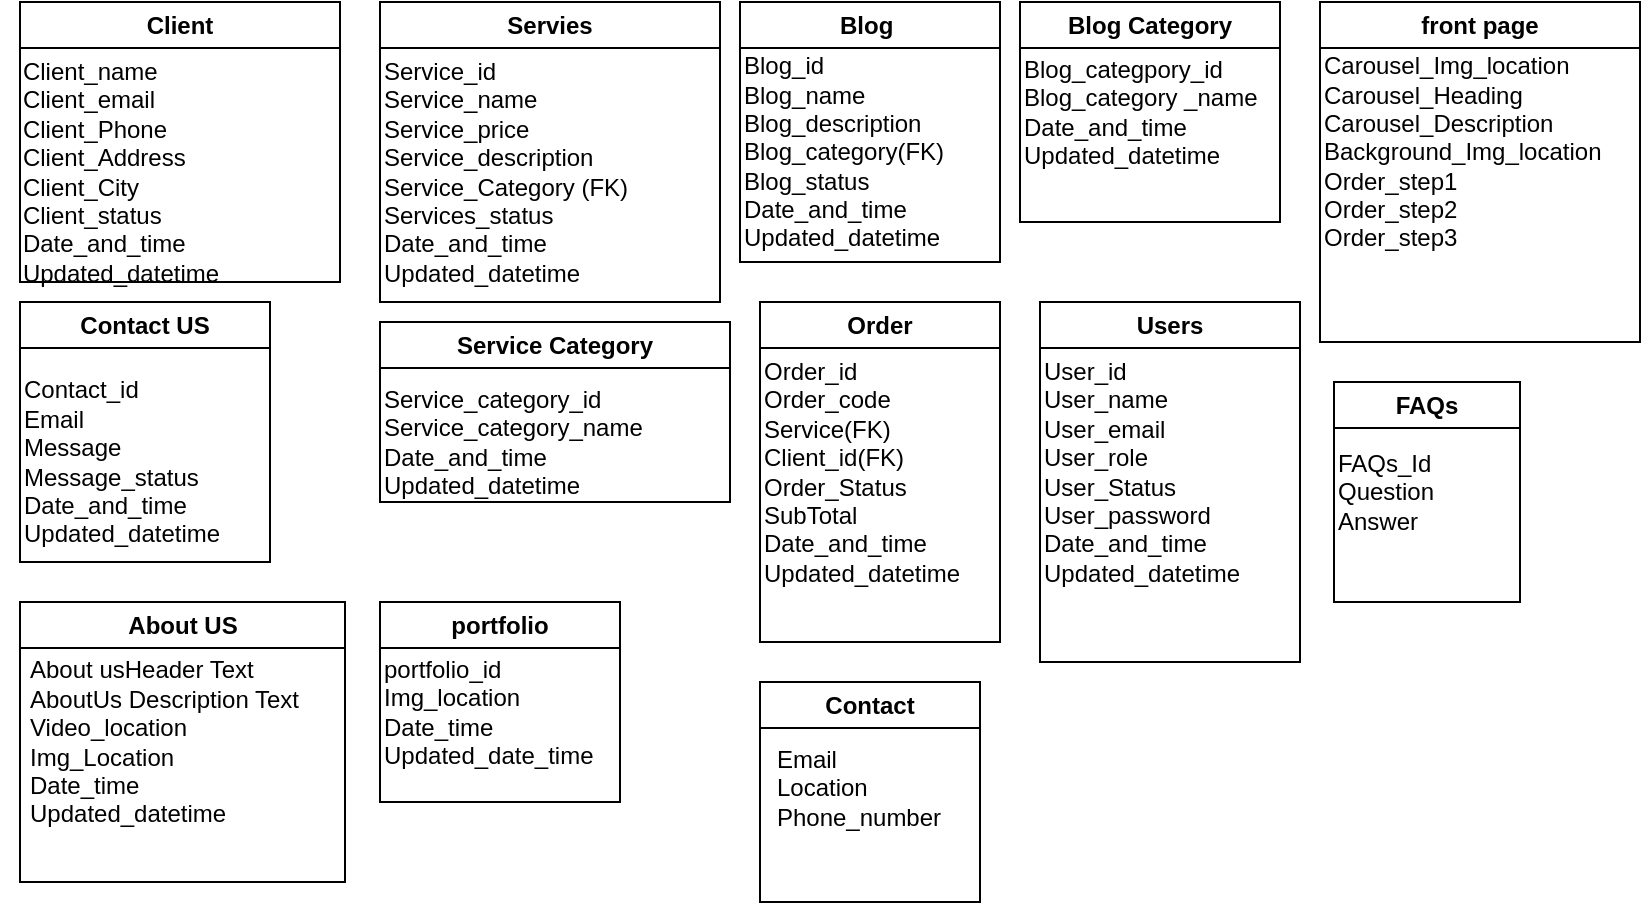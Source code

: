 <mxfile version="20.7.4" type="device"><diagram id="C5RBs43oDa-KdzZeNtuy" name="Page-1"><mxGraphModel dx="1120" dy="534" grid="1" gridSize="10" guides="1" tooltips="1" connect="1" arrows="1" fold="1" page="1" pageScale="1" pageWidth="827" pageHeight="1169" math="0" shadow="0"><root><mxCell id="WIyWlLk6GJQsqaUBKTNV-0"/><mxCell id="WIyWlLk6GJQsqaUBKTNV-1" parent="WIyWlLk6GJQsqaUBKTNV-0"/><mxCell id="j72Fxs3hqFvU9bQWukuw-0" value="Client" style="swimlane;whiteSpace=wrap;html=1;" parent="WIyWlLk6GJQsqaUBKTNV-1" vertex="1"><mxGeometry x="10" y="10" width="160" height="140" as="geometry"/></mxCell><mxCell id="j72Fxs3hqFvU9bQWukuw-1" value="&lt;div style=&quot;text-align: left;&quot;&gt;&lt;span style=&quot;background-color: initial;&quot;&gt;Client_name&amp;nbsp;&lt;/span&gt;&lt;/div&gt;&lt;div style=&quot;text-align: left;&quot;&gt;Client_email&lt;/div&gt;&lt;div style=&quot;text-align: left;&quot;&gt;Client_Phone&amp;nbsp;&lt;/div&gt;&lt;div style=&quot;text-align: left;&quot;&gt;&lt;span style=&quot;background-color: initial;&quot;&gt;Client_Address&lt;/span&gt;&lt;/div&gt;&lt;div style=&quot;text-align: left;&quot;&gt;Client_City&lt;/div&gt;&lt;div style=&quot;text-align: left;&quot;&gt;Client_status&lt;/div&gt;&lt;div style=&quot;text-align: left;&quot;&gt;Date_and_time&lt;br style=&quot;border-color: var(--border-color);&quot;&gt;Updated_datetime&lt;br&gt;&lt;/div&gt;" style="text;html=1;align=center;verticalAlign=middle;resizable=0;points=[];autosize=1;strokeColor=none;fillColor=none;" parent="j72Fxs3hqFvU9bQWukuw-0" vertex="1"><mxGeometry x="-10" y="20" width="120" height="130" as="geometry"/></mxCell><mxCell id="j72Fxs3hqFvU9bQWukuw-6" value="Servies" style="swimlane;whiteSpace=wrap;html=1;" parent="WIyWlLk6GJQsqaUBKTNV-1" vertex="1"><mxGeometry x="190" y="10" width="170" height="150" as="geometry"/></mxCell><mxCell id="j72Fxs3hqFvU9bQWukuw-7" value="Service_id&lt;br&gt;Service_name&lt;br&gt;Service_price&lt;br&gt;Service_description&lt;br&gt;Service_Category (FK)&lt;br&gt;Services_status&lt;br&gt;Date_and_time&lt;br style=&quot;border-color: var(--border-color);&quot;&gt;Updated_datetime" style="text;html=1;align=left;verticalAlign=middle;resizable=0;points=[];autosize=1;strokeColor=none;fillColor=none;" parent="j72Fxs3hqFvU9bQWukuw-6" vertex="1"><mxGeometry y="20" width="150" height="130" as="geometry"/></mxCell><mxCell id="j72Fxs3hqFvU9bQWukuw-9" value="Blog&amp;nbsp;" style="swimlane;whiteSpace=wrap;html=1;" parent="WIyWlLk6GJQsqaUBKTNV-1" vertex="1"><mxGeometry x="370" y="10" width="130" height="130" as="geometry"/></mxCell><mxCell id="j72Fxs3hqFvU9bQWukuw-10" value="Blog_id&lt;br&gt;Blog_name&lt;br&gt;Blog_description&lt;br&gt;Blog_category(FK)&lt;br&gt;Blog_status&lt;br&gt;Date_and_time&lt;br&gt;Updated_datetime" style="text;html=1;align=left;verticalAlign=middle;resizable=0;points=[];autosize=1;strokeColor=none;fillColor=none;" parent="j72Fxs3hqFvU9bQWukuw-9" vertex="1"><mxGeometry y="20" width="120" height="110" as="geometry"/></mxCell><mxCell id="j72Fxs3hqFvU9bQWukuw-11" value="Service Category" style="swimlane;whiteSpace=wrap;html=1;align=center;" parent="WIyWlLk6GJQsqaUBKTNV-1" vertex="1"><mxGeometry x="190" y="170" width="175" height="90" as="geometry"/></mxCell><mxCell id="j72Fxs3hqFvU9bQWukuw-12" value="Service_category_id&lt;br&gt;Service_category_name&lt;br&gt;Date_and_time&lt;br style=&quot;border-color: var(--border-color);&quot;&gt;Updated_datetime" style="text;html=1;align=left;verticalAlign=middle;resizable=0;points=[];autosize=1;strokeColor=none;fillColor=none;" parent="j72Fxs3hqFvU9bQWukuw-11" vertex="1"><mxGeometry y="25" width="150" height="70" as="geometry"/></mxCell><mxCell id="j72Fxs3hqFvU9bQWukuw-13" value="Blog Category" style="swimlane;whiteSpace=wrap;html=1;" parent="WIyWlLk6GJQsqaUBKTNV-1" vertex="1"><mxGeometry x="510" y="10" width="130" height="110" as="geometry"/></mxCell><mxCell id="j72Fxs3hqFvU9bQWukuw-14" value="Blog_categpory_id&lt;br&gt;Blog_category _name&lt;br&gt;Date_and_time&lt;br style=&quot;border-color: var(--border-color);&quot;&gt;Updated_datetime&amp;nbsp;" style="text;html=1;align=left;verticalAlign=middle;resizable=0;points=[];autosize=1;strokeColor=none;fillColor=none;" parent="j72Fxs3hqFvU9bQWukuw-13" vertex="1"><mxGeometry y="20" width="140" height="70" as="geometry"/></mxCell><mxCell id="j72Fxs3hqFvU9bQWukuw-16" value="Order" style="swimlane;whiteSpace=wrap;html=1;" parent="WIyWlLk6GJQsqaUBKTNV-1" vertex="1"><mxGeometry x="380" y="160" width="120" height="170" as="geometry"/></mxCell><mxCell id="j72Fxs3hqFvU9bQWukuw-18" value="Order_id&lt;br&gt;Order_code&lt;br&gt;Service(FK)&lt;br&gt;Client_id(FK)&lt;br&gt;Order_Status&lt;br&gt;SubTotal&lt;br&gt;Date_and_time&lt;br style=&quot;border-color: var(--border-color);&quot;&gt;Updated_datetime" style="text;html=1;align=left;verticalAlign=middle;resizable=0;points=[];autosize=1;strokeColor=none;fillColor=none;" parent="j72Fxs3hqFvU9bQWukuw-16" vertex="1"><mxGeometry y="20" width="120" height="130" as="geometry"/></mxCell><mxCell id="j72Fxs3hqFvU9bQWukuw-27" value="Contact US" style="swimlane;whiteSpace=wrap;html=1;" parent="WIyWlLk6GJQsqaUBKTNV-1" vertex="1"><mxGeometry x="10" y="160" width="125" height="130" as="geometry"/></mxCell><mxCell id="j72Fxs3hqFvU9bQWukuw-25" value="&lt;span style=&quot;&quot;&gt;Contact_id&lt;/span&gt;&lt;br style=&quot;border-color: var(--border-color);&quot;&gt;&lt;span style=&quot;&quot;&gt;Email&lt;/span&gt;&lt;br style=&quot;border-color: var(--border-color);&quot;&gt;&lt;span style=&quot;&quot;&gt;Message&lt;br&gt;Message_status&lt;br&gt;&lt;/span&gt;&lt;span style=&quot;&quot;&gt;Date_and_time&lt;br&gt;Updated_datetime&lt;br&gt;&lt;/span&gt;" style="text;html=1;align=left;verticalAlign=middle;resizable=0;points=[];autosize=1;strokeColor=none;fillColor=none;" parent="j72Fxs3hqFvU9bQWukuw-27" vertex="1"><mxGeometry y="30" width="120" height="100" as="geometry"/></mxCell><mxCell id="j72Fxs3hqFvU9bQWukuw-28" value="Users" style="swimlane;whiteSpace=wrap;html=1;" parent="WIyWlLk6GJQsqaUBKTNV-1" vertex="1"><mxGeometry x="520" y="160" width="130" height="180" as="geometry"/></mxCell><mxCell id="j72Fxs3hqFvU9bQWukuw-29" value="User_id&lt;br&gt;User_name&lt;br&gt;User_email&lt;br&gt;User_role&lt;br&gt;User_Status&lt;br&gt;User_password&lt;br&gt;Date_and_time&lt;br&gt;Updated_datetime" style="text;html=1;align=left;verticalAlign=middle;resizable=0;points=[];autosize=1;strokeColor=none;fillColor=none;" parent="j72Fxs3hqFvU9bQWukuw-28" vertex="1"><mxGeometry y="20" width="120" height="130" as="geometry"/></mxCell><mxCell id="j72Fxs3hqFvU9bQWukuw-30" value="About US" style="swimlane;whiteSpace=wrap;html=1;" parent="WIyWlLk6GJQsqaUBKTNV-1" vertex="1"><mxGeometry x="10" y="310" width="162.5" height="140" as="geometry"/></mxCell><mxCell id="j72Fxs3hqFvU9bQWukuw-31" value="About usHeader Text&lt;br&gt;AboutUs Description Text&lt;br&gt;Video_location&lt;br&gt;Img_Location&lt;br&gt;Date_time&lt;br&gt;Updated_datetime" style="text;html=1;align=left;verticalAlign=middle;resizable=0;points=[];autosize=1;strokeColor=none;fillColor=none;" parent="j72Fxs3hqFvU9bQWukuw-30" vertex="1"><mxGeometry x="2.5" y="20" width="160" height="100" as="geometry"/></mxCell><mxCell id="j72Fxs3hqFvU9bQWukuw-32" value="portfolio" style="swimlane;whiteSpace=wrap;html=1;" parent="WIyWlLk6GJQsqaUBKTNV-1" vertex="1"><mxGeometry x="190" y="310" width="120" height="100" as="geometry"/></mxCell><mxCell id="j72Fxs3hqFvU9bQWukuw-33" value="portfolio_id&lt;br&gt;Img_location&lt;br&gt;Date_time&lt;br&gt;Updated_date_time" style="text;html=1;align=left;verticalAlign=middle;resizable=0;points=[];autosize=1;strokeColor=none;fillColor=none;" parent="j72Fxs3hqFvU9bQWukuw-32" vertex="1"><mxGeometry y="20" width="130" height="70" as="geometry"/></mxCell><mxCell id="j72Fxs3hqFvU9bQWukuw-34" value="Contact" style="swimlane;whiteSpace=wrap;html=1;" parent="WIyWlLk6GJQsqaUBKTNV-1" vertex="1"><mxGeometry x="380" y="350" width="110" height="110" as="geometry"/></mxCell><mxCell id="j72Fxs3hqFvU9bQWukuw-35" value="&lt;div style=&quot;text-align: left;&quot;&gt;&lt;span style=&quot;background-color: initial;&quot;&gt;Email&lt;/span&gt;&lt;/div&gt;&lt;div style=&quot;text-align: left;&quot;&gt;&lt;span style=&quot;background-color: initial;&quot;&gt;Location&lt;/span&gt;&lt;/div&gt;&lt;div style=&quot;text-align: left;&quot;&gt;&lt;span style=&quot;background-color: initial;&quot;&gt;Phone_number&lt;/span&gt;&lt;/div&gt;&lt;div style=&quot;text-align: left;&quot;&gt;&lt;span style=&quot;background-color: initial;&quot;&gt;&lt;br&gt;&lt;/span&gt;&lt;/div&gt;" style="text;html=1;align=center;verticalAlign=middle;resizable=0;points=[];autosize=1;strokeColor=none;fillColor=none;" parent="j72Fxs3hqFvU9bQWukuw-34" vertex="1"><mxGeometry x="-6" y="25" width="110" height="70" as="geometry"/></mxCell><mxCell id="j72Fxs3hqFvU9bQWukuw-38" value="front page" style="swimlane;whiteSpace=wrap;html=1;" parent="WIyWlLk6GJQsqaUBKTNV-1" vertex="1"><mxGeometry x="660" y="10" width="160" height="170" as="geometry"/></mxCell><mxCell id="j72Fxs3hqFvU9bQWukuw-39" value="Carousel_Img_location&lt;br&gt;Carousel_Heading&lt;br&gt;Carousel_Description&lt;br&gt;Background_Img_location&lt;br&gt;Order_step1&lt;br&gt;Order_step2&lt;br&gt;Order_step3" style="text;html=1;align=left;verticalAlign=middle;resizable=0;points=[];autosize=1;strokeColor=none;fillColor=none;" parent="j72Fxs3hqFvU9bQWukuw-38" vertex="1"><mxGeometry y="20" width="160" height="110" as="geometry"/></mxCell><mxCell id="j72Fxs3hqFvU9bQWukuw-40" value="FAQs" style="swimlane;whiteSpace=wrap;html=1;" parent="WIyWlLk6GJQsqaUBKTNV-1" vertex="1"><mxGeometry x="667" y="200" width="93" height="110" as="geometry"/></mxCell><mxCell id="j72Fxs3hqFvU9bQWukuw-42" value="FAQs_Id&lt;br&gt;Question&lt;br&gt;Answer" style="text;html=1;align=left;verticalAlign=middle;resizable=0;points=[];autosize=1;strokeColor=none;fillColor=none;" parent="j72Fxs3hqFvU9bQWukuw-40" vertex="1"><mxGeometry y="25" width="70" height="60" as="geometry"/></mxCell></root></mxGraphModel></diagram></mxfile>